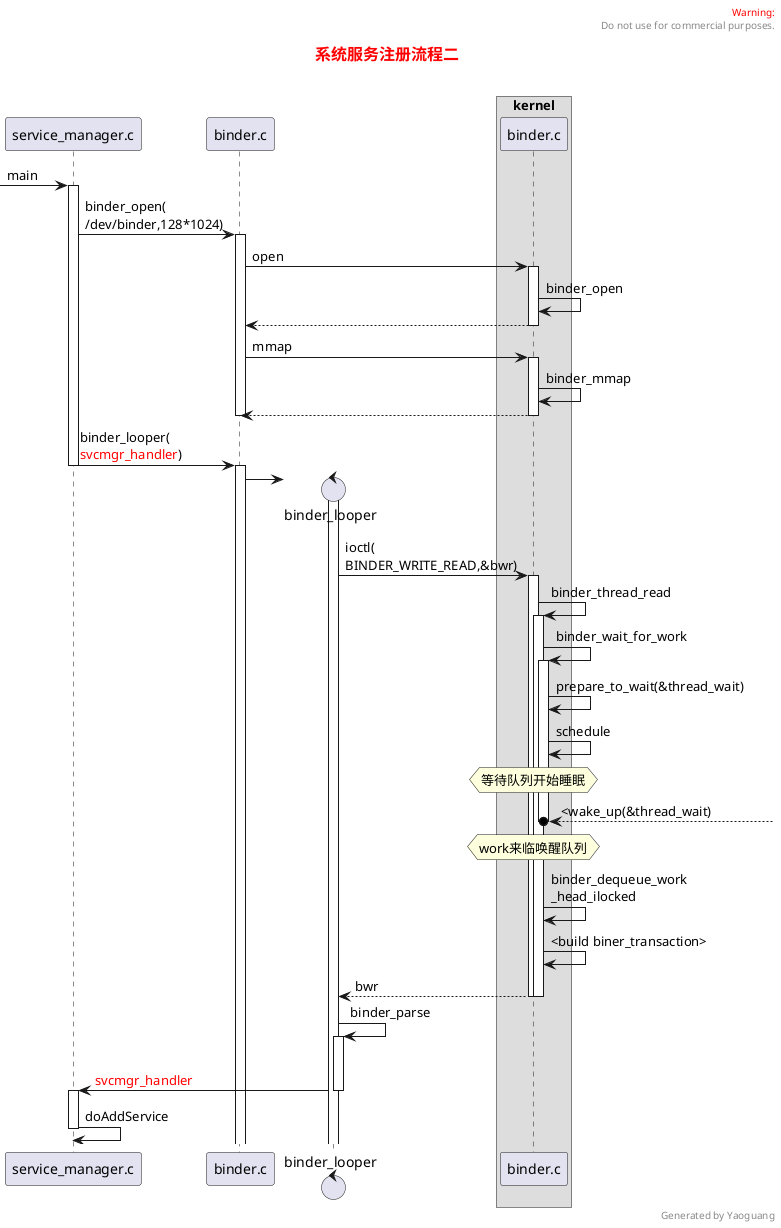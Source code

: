 @startuml
title
<font color=red size=16>系统服务注册流程二</font>

end title

header
<font color=red>Warning:</font>
Do not use for commercial purposes.
end header
'--------------------------------------------
participant service_manager.c as sm
participant binder.c as b
box kernel
participant binder.c as kb order 1
end box

[->sm:main
activate sm
sm->b:binder_open(\n/dev/binder,128*1024)
activate b
b->kb:open
activate kb
kb->kb:binder_open
return
deactivate kb
b->kb:mmap
activate kb
kb->kb:binder_mmap
return
deactivate kb
deactivate b
sm->b:binder_looper(\n<color red>svcmgr_handler</color>)
deactivate sm
activate b

create control binder_looper
b->binder_looper
activate binder_looper
binder_looper->kb:ioctl(\nBINDER_WRITE_READ,&bwr)
activate kb
kb->kb:binder_thread_read
activate kb
kb->kb:binder_wait_for_work
activate kb
kb->kb:prepare_to_wait(&thread_wait)
kb->kb:schedule
hnote over kb:等待队列开始睡眠
kb o<--]:<wake_up(&thread_wait)
hnote over kb:work来临唤醒队列
deactivate kb
kb->kb:binder_dequeue_work\n_head_ilocked
kb->kb:<build biner_transaction>
kb-->binder_looper:bwr
deactivate kb
binder_looper->binder_looper:binder_parse
activate binder_looper
binder_looper->sm:\n<color red>svcmgr_handler</color>
deactivate binder_looper
activate sm
sm->sm:doAddService
deactivate sm


right footer Generated by Yaoguang
@enduml